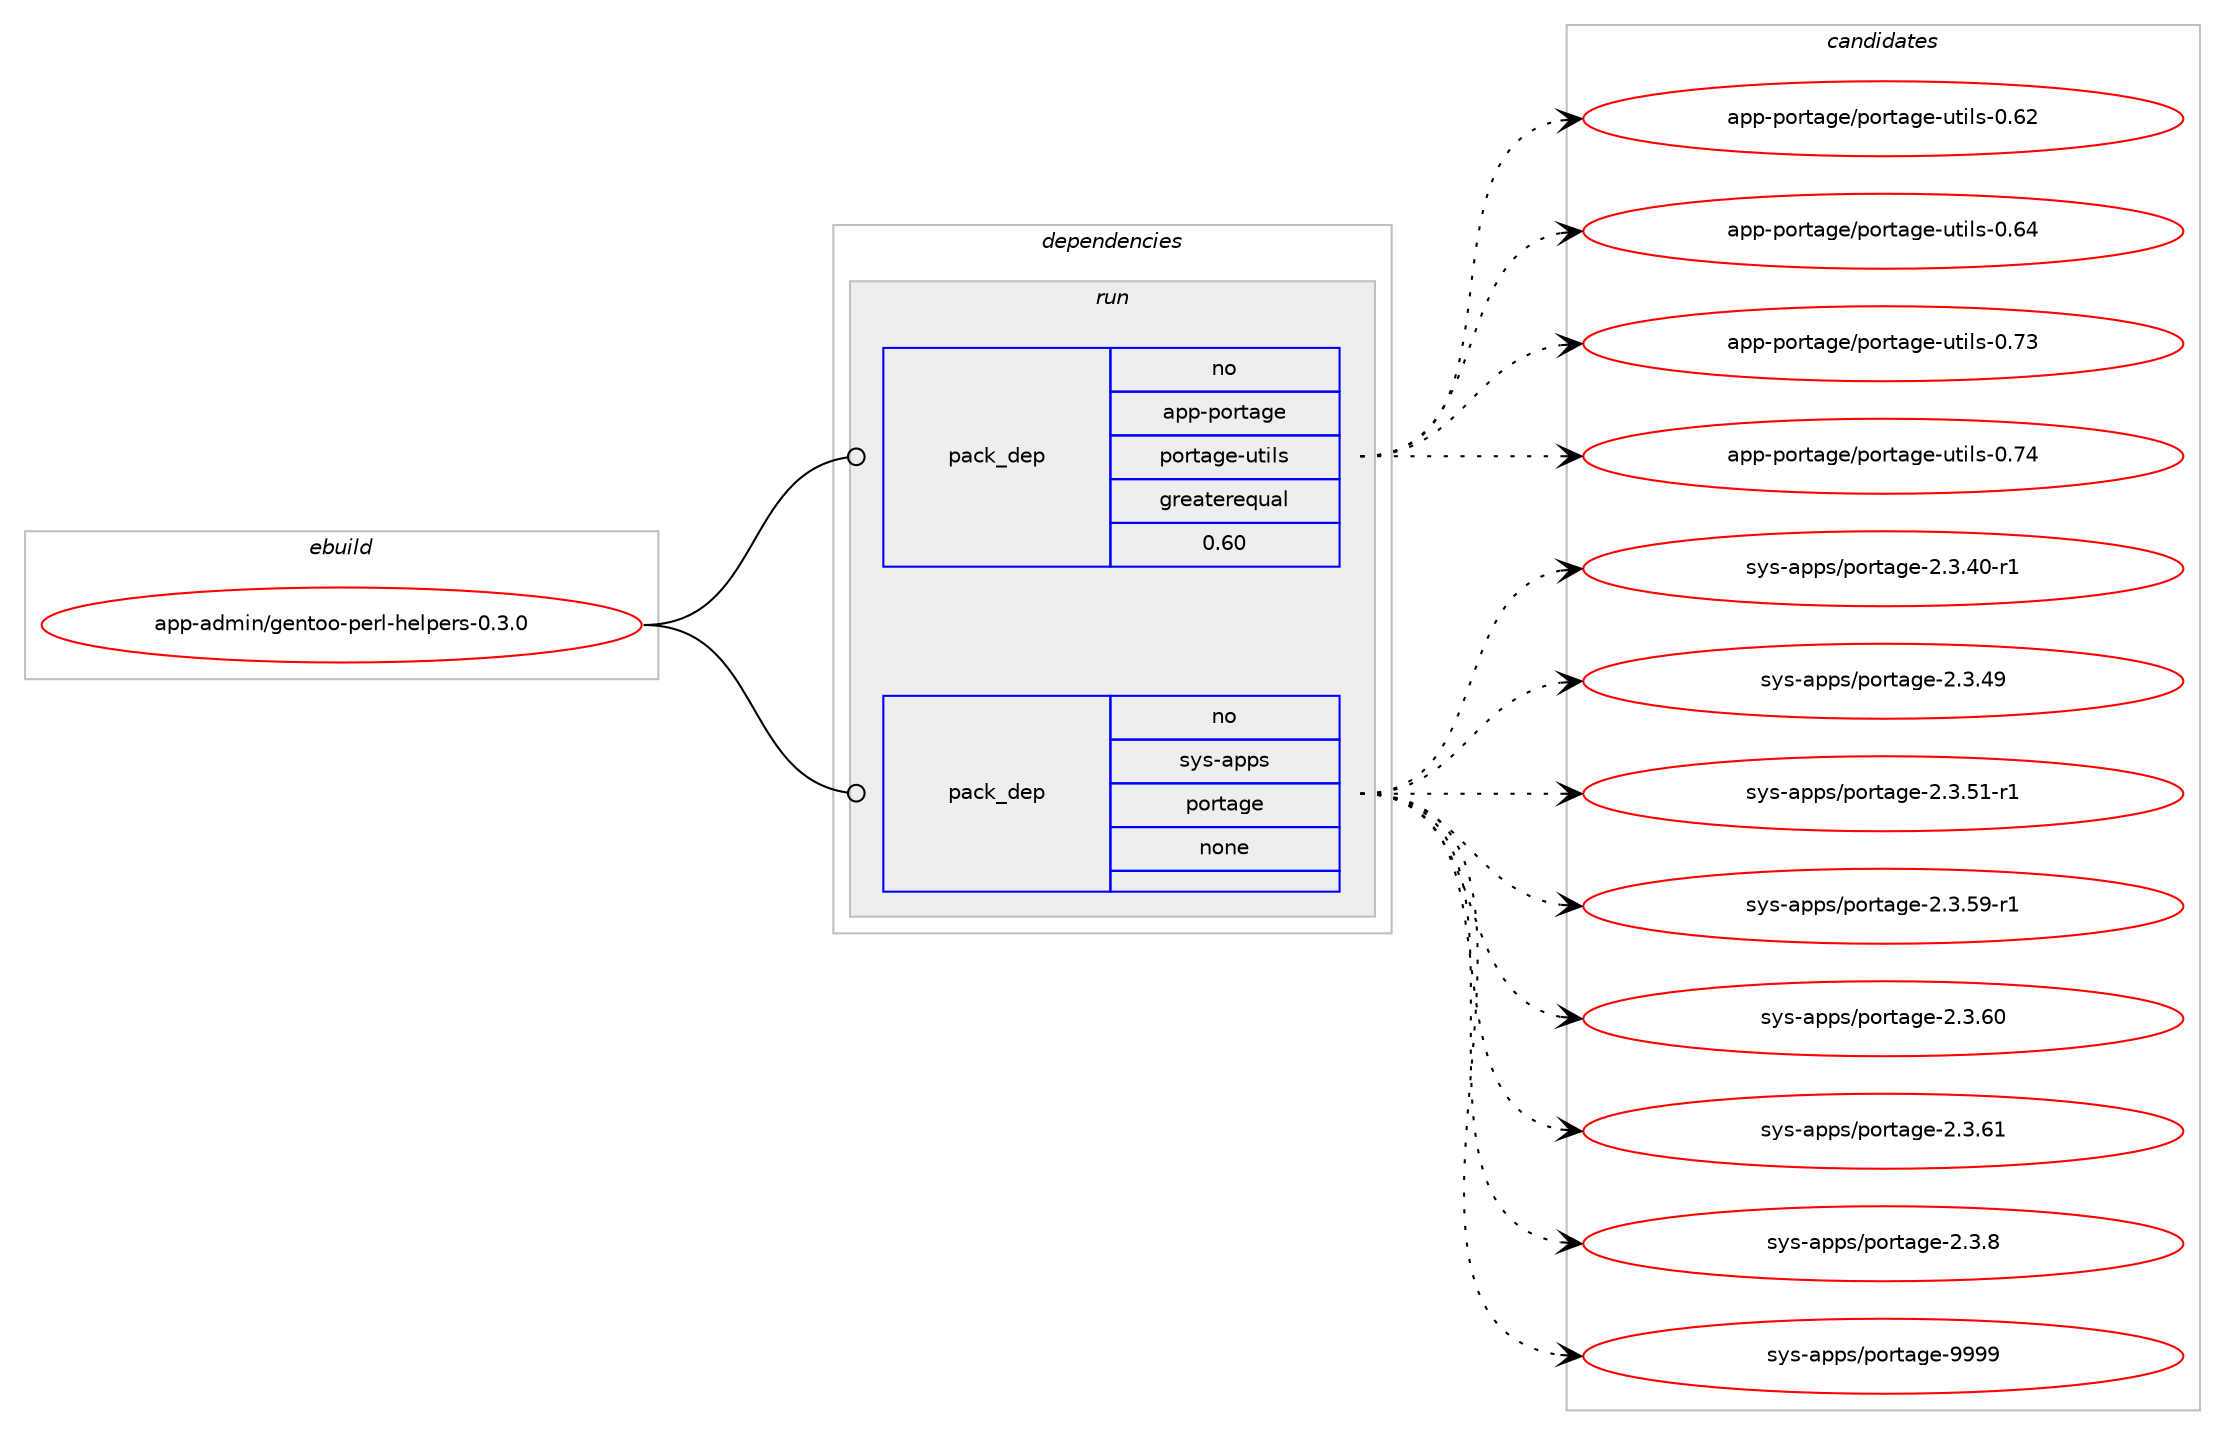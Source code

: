 digraph prolog {

# *************
# Graph options
# *************

newrank=true;
concentrate=true;
compound=true;
graph [rankdir=LR,fontname=Helvetica,fontsize=10,ranksep=1.5];#, ranksep=2.5, nodesep=0.2];
edge  [arrowhead=vee];
node  [fontname=Helvetica,fontsize=10];

# **********
# The ebuild
# **********

subgraph cluster_leftcol {
color=gray;
rank=same;
label=<<i>ebuild</i>>;
id [label="app-admin/gentoo-perl-helpers-0.3.0", color=red, width=4, href="../app-admin/gentoo-perl-helpers-0.3.0.svg"];
}

# ****************
# The dependencies
# ****************

subgraph cluster_midcol {
color=gray;
label=<<i>dependencies</i>>;
subgraph cluster_compile {
fillcolor="#eeeeee";
style=filled;
label=<<i>compile</i>>;
}
subgraph cluster_compileandrun {
fillcolor="#eeeeee";
style=filled;
label=<<i>compile and run</i>>;
}
subgraph cluster_run {
fillcolor="#eeeeee";
style=filled;
label=<<i>run</i>>;
subgraph pack182 {
dependency217 [label=<<TABLE BORDER="0" CELLBORDER="1" CELLSPACING="0" CELLPADDING="4" WIDTH="220"><TR><TD ROWSPAN="6" CELLPADDING="30">pack_dep</TD></TR><TR><TD WIDTH="110">no</TD></TR><TR><TD>app-portage</TD></TR><TR><TD>portage-utils</TD></TR><TR><TD>greaterequal</TD></TR><TR><TD>0.60</TD></TR></TABLE>>, shape=none, color=blue];
}
id:e -> dependency217:w [weight=20,style="solid",arrowhead="odot"];
subgraph pack183 {
dependency218 [label=<<TABLE BORDER="0" CELLBORDER="1" CELLSPACING="0" CELLPADDING="4" WIDTH="220"><TR><TD ROWSPAN="6" CELLPADDING="30">pack_dep</TD></TR><TR><TD WIDTH="110">no</TD></TR><TR><TD>sys-apps</TD></TR><TR><TD>portage</TD></TR><TR><TD>none</TD></TR><TR><TD></TD></TR></TABLE>>, shape=none, color=blue];
}
id:e -> dependency218:w [weight=20,style="solid",arrowhead="odot"];
}
}

# **************
# The candidates
# **************

subgraph cluster_choices {
rank=same;
color=gray;
label=<<i>candidates</i>>;

subgraph choice182 {
color=black;
nodesep=1;
choice9711211245112111114116971031014711211111411697103101451171161051081154548465450 [label="app-portage/portage-utils-0.62", color=red, width=4,href="../app-portage/portage-utils-0.62.svg"];
choice9711211245112111114116971031014711211111411697103101451171161051081154548465452 [label="app-portage/portage-utils-0.64", color=red, width=4,href="../app-portage/portage-utils-0.64.svg"];
choice9711211245112111114116971031014711211111411697103101451171161051081154548465551 [label="app-portage/portage-utils-0.73", color=red, width=4,href="../app-portage/portage-utils-0.73.svg"];
choice9711211245112111114116971031014711211111411697103101451171161051081154548465552 [label="app-portage/portage-utils-0.74", color=red, width=4,href="../app-portage/portage-utils-0.74.svg"];
dependency217:e -> choice9711211245112111114116971031014711211111411697103101451171161051081154548465450:w [style=dotted,weight="100"];
dependency217:e -> choice9711211245112111114116971031014711211111411697103101451171161051081154548465452:w [style=dotted,weight="100"];
dependency217:e -> choice9711211245112111114116971031014711211111411697103101451171161051081154548465551:w [style=dotted,weight="100"];
dependency217:e -> choice9711211245112111114116971031014711211111411697103101451171161051081154548465552:w [style=dotted,weight="100"];
}
subgraph choice183 {
color=black;
nodesep=1;
choice11512111545971121121154711211111411697103101455046514652484511449 [label="sys-apps/portage-2.3.40-r1", color=red, width=4,href="../sys-apps/portage-2.3.40-r1.svg"];
choice1151211154597112112115471121111141169710310145504651465257 [label="sys-apps/portage-2.3.49", color=red, width=4,href="../sys-apps/portage-2.3.49.svg"];
choice11512111545971121121154711211111411697103101455046514653494511449 [label="sys-apps/portage-2.3.51-r1", color=red, width=4,href="../sys-apps/portage-2.3.51-r1.svg"];
choice11512111545971121121154711211111411697103101455046514653574511449 [label="sys-apps/portage-2.3.59-r1", color=red, width=4,href="../sys-apps/portage-2.3.59-r1.svg"];
choice1151211154597112112115471121111141169710310145504651465448 [label="sys-apps/portage-2.3.60", color=red, width=4,href="../sys-apps/portage-2.3.60.svg"];
choice1151211154597112112115471121111141169710310145504651465449 [label="sys-apps/portage-2.3.61", color=red, width=4,href="../sys-apps/portage-2.3.61.svg"];
choice11512111545971121121154711211111411697103101455046514656 [label="sys-apps/portage-2.3.8", color=red, width=4,href="../sys-apps/portage-2.3.8.svg"];
choice115121115459711211211547112111114116971031014557575757 [label="sys-apps/portage-9999", color=red, width=4,href="../sys-apps/portage-9999.svg"];
dependency218:e -> choice11512111545971121121154711211111411697103101455046514652484511449:w [style=dotted,weight="100"];
dependency218:e -> choice1151211154597112112115471121111141169710310145504651465257:w [style=dotted,weight="100"];
dependency218:e -> choice11512111545971121121154711211111411697103101455046514653494511449:w [style=dotted,weight="100"];
dependency218:e -> choice11512111545971121121154711211111411697103101455046514653574511449:w [style=dotted,weight="100"];
dependency218:e -> choice1151211154597112112115471121111141169710310145504651465448:w [style=dotted,weight="100"];
dependency218:e -> choice1151211154597112112115471121111141169710310145504651465449:w [style=dotted,weight="100"];
dependency218:e -> choice11512111545971121121154711211111411697103101455046514656:w [style=dotted,weight="100"];
dependency218:e -> choice115121115459711211211547112111114116971031014557575757:w [style=dotted,weight="100"];
}
}

}
